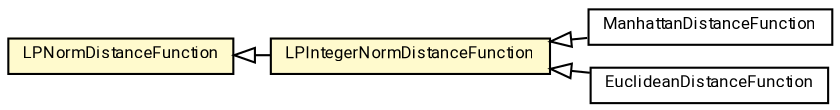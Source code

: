 #!/usr/local/bin/dot
#
# Class diagram 
# Generated by UMLGraph version R5_7_2-60-g0e99a6 (http://www.spinellis.gr/umlgraph/)
#

digraph G {
	graph [fontnames="svg"]
	edge [fontname="Roboto",fontsize=7,labelfontname="Roboto",labelfontsize=7,color="black"];
	node [fontname="Roboto",fontcolor="black",fontsize=8,shape=plaintext,margin=0,width=0,height=0];
	nodesep=0.15;
	ranksep=0.25;
	rankdir=LR;
	// de.lmu.ifi.dbs.elki.distance.distancefunction.minkowski.ManhattanDistanceFunction
	c6091615 [label=<<table title="de.lmu.ifi.dbs.elki.distance.distancefunction.minkowski.ManhattanDistanceFunction" border="0" cellborder="1" cellspacing="0" cellpadding="2" href="ManhattanDistanceFunction.html" target="_parent">
		<tr><td><table border="0" cellspacing="0" cellpadding="1">
		<tr><td align="center" balign="center"> <font face="Roboto">ManhattanDistanceFunction</font> </td></tr>
		</table></td></tr>
		</table>>, URL="ManhattanDistanceFunction.html"];
	// de.lmu.ifi.dbs.elki.distance.distancefunction.minkowski.EuclideanDistanceFunction
	c6091621 [label=<<table title="de.lmu.ifi.dbs.elki.distance.distancefunction.minkowski.EuclideanDistanceFunction" border="0" cellborder="1" cellspacing="0" cellpadding="2" href="EuclideanDistanceFunction.html" target="_parent">
		<tr><td><table border="0" cellspacing="0" cellpadding="1">
		<tr><td align="center" balign="center"> <font face="Roboto">EuclideanDistanceFunction</font> </td></tr>
		</table></td></tr>
		</table>>, URL="EuclideanDistanceFunction.html"];
	// de.lmu.ifi.dbs.elki.distance.distancefunction.minkowski.LPNormDistanceFunction
	c6091631 [label=<<table title="de.lmu.ifi.dbs.elki.distance.distancefunction.minkowski.LPNormDistanceFunction" border="0" cellborder="1" cellspacing="0" cellpadding="2" bgcolor="LemonChiffon" href="LPNormDistanceFunction.html" target="_parent">
		<tr><td><table border="0" cellspacing="0" cellpadding="1">
		<tr><td align="center" balign="center"> <font face="Roboto">LPNormDistanceFunction</font> </td></tr>
		</table></td></tr>
		</table>>, URL="LPNormDistanceFunction.html"];
	// de.lmu.ifi.dbs.elki.distance.distancefunction.minkowski.LPIntegerNormDistanceFunction
	c6091641 [label=<<table title="de.lmu.ifi.dbs.elki.distance.distancefunction.minkowski.LPIntegerNormDistanceFunction" border="0" cellborder="1" cellspacing="0" cellpadding="2" bgcolor="lemonChiffon" href="LPIntegerNormDistanceFunction.html" target="_parent">
		<tr><td><table border="0" cellspacing="0" cellpadding="1">
		<tr><td align="center" balign="center"> <font face="Roboto">LPIntegerNormDistanceFunction</font> </td></tr>
		</table></td></tr>
		</table>>, URL="LPIntegerNormDistanceFunction.html"];
	// de.lmu.ifi.dbs.elki.distance.distancefunction.minkowski.ManhattanDistanceFunction extends de.lmu.ifi.dbs.elki.distance.distancefunction.minkowski.LPIntegerNormDistanceFunction
	c6091641 -> c6091615 [arrowtail=empty,dir=back,weight=10];
	// de.lmu.ifi.dbs.elki.distance.distancefunction.minkowski.EuclideanDistanceFunction extends de.lmu.ifi.dbs.elki.distance.distancefunction.minkowski.LPIntegerNormDistanceFunction
	c6091641 -> c6091621 [arrowtail=empty,dir=back,weight=10];
	// de.lmu.ifi.dbs.elki.distance.distancefunction.minkowski.LPIntegerNormDistanceFunction extends de.lmu.ifi.dbs.elki.distance.distancefunction.minkowski.LPNormDistanceFunction
	c6091631 -> c6091641 [arrowtail=empty,dir=back,weight=10];
}

